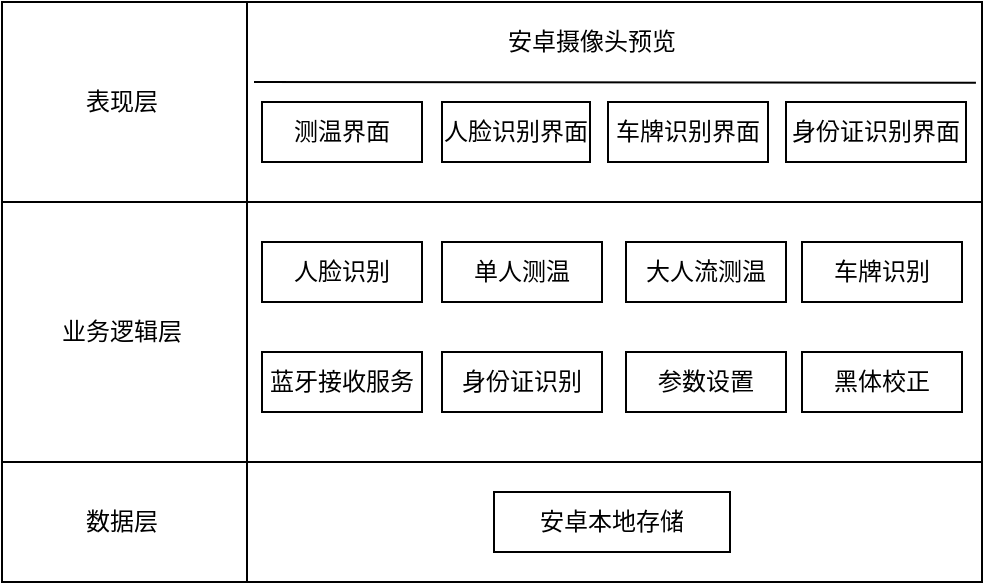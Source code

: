 <mxfile version="13.10.4" type="github">
  <diagram id="UD5Rg1CCWS8HYWvJp8g0" name="Page-1">
    <mxGraphModel dx="1038" dy="575" grid="1" gridSize="10" guides="1" tooltips="1" connect="1" arrows="1" fold="1" page="1" pageScale="1" pageWidth="827" pageHeight="1169" math="0" shadow="0">
      <root>
        <mxCell id="0" />
        <mxCell id="1" parent="0" />
        <mxCell id="Yr0-ymSCTVtCz-7k5Eg6-15" value="" style="rounded=0;whiteSpace=wrap;html=1;" parent="1" vertex="1">
          <mxGeometry x="180" y="240" width="490" height="130" as="geometry" />
        </mxCell>
        <mxCell id="Yr0-ymSCTVtCz-7k5Eg6-16" value="" style="endArrow=none;html=1;entryX=0.25;entryY=0;entryDx=0;entryDy=0;exitX=0.25;exitY=1;exitDx=0;exitDy=0;" parent="1" source="Yr0-ymSCTVtCz-7k5Eg6-15" target="Yr0-ymSCTVtCz-7k5Eg6-15" edge="1">
          <mxGeometry width="50" height="50" relative="1" as="geometry">
            <mxPoint x="390" y="240" as="sourcePoint" />
            <mxPoint x="440" y="190" as="targetPoint" />
          </mxGeometry>
        </mxCell>
        <mxCell id="Yr0-ymSCTVtCz-7k5Eg6-18" value="业务逻辑层" style="text;html=1;strokeColor=none;fillColor=none;align=center;verticalAlign=middle;whiteSpace=wrap;rounded=0;" parent="1" vertex="1">
          <mxGeometry x="205" y="295" width="70" height="20" as="geometry" />
        </mxCell>
        <mxCell id="Yr0-ymSCTVtCz-7k5Eg6-20" value="" style="rounded=0;whiteSpace=wrap;html=1;" parent="1" vertex="1">
          <mxGeometry x="180" y="140" width="490" height="100" as="geometry" />
        </mxCell>
        <mxCell id="Yr0-ymSCTVtCz-7k5Eg6-21" value="" style="endArrow=none;html=1;entryX=0.25;entryY=0;entryDx=0;entryDy=0;exitX=0.25;exitY=1;exitDx=0;exitDy=0;" parent="1" source="Yr0-ymSCTVtCz-7k5Eg6-20" target="Yr0-ymSCTVtCz-7k5Eg6-20" edge="1">
          <mxGeometry width="50" height="50" relative="1" as="geometry">
            <mxPoint x="270" y="230" as="sourcePoint" />
            <mxPoint x="320" y="180" as="targetPoint" />
          </mxGeometry>
        </mxCell>
        <mxCell id="Yr0-ymSCTVtCz-7k5Eg6-22" value="表现层" style="text;html=1;strokeColor=none;fillColor=none;align=center;verticalAlign=middle;whiteSpace=wrap;rounded=0;" parent="1" vertex="1">
          <mxGeometry x="220" y="180" width="40" height="20" as="geometry" />
        </mxCell>
        <mxCell id="Yr0-ymSCTVtCz-7k5Eg6-23" value="测温界面" style="rounded=0;whiteSpace=wrap;html=1;" parent="1" vertex="1">
          <mxGeometry x="310" y="190" width="80" height="30" as="geometry" />
        </mxCell>
        <mxCell id="Yr0-ymSCTVtCz-7k5Eg6-24" value="人脸识别界面" style="rounded=0;whiteSpace=wrap;html=1;" parent="1" vertex="1">
          <mxGeometry x="400" y="190" width="74" height="30" as="geometry" />
        </mxCell>
        <mxCell id="Yr0-ymSCTVtCz-7k5Eg6-25" value="车牌识别界面" style="rounded=0;whiteSpace=wrap;html=1;" parent="1" vertex="1">
          <mxGeometry x="483" y="190" width="80" height="30" as="geometry" />
        </mxCell>
        <mxCell id="Yr0-ymSCTVtCz-7k5Eg6-26" value="身份证识别界面" style="rounded=0;whiteSpace=wrap;html=1;" parent="1" vertex="1">
          <mxGeometry x="572" y="190" width="90" height="30" as="geometry" />
        </mxCell>
        <mxCell id="Yr0-ymSCTVtCz-7k5Eg6-28" value="人脸识别" style="rounded=0;whiteSpace=wrap;html=1;" parent="1" vertex="1">
          <mxGeometry x="310" y="260" width="80" height="30" as="geometry" />
        </mxCell>
        <mxCell id="Yr0-ymSCTVtCz-7k5Eg6-29" value="单人测温" style="rounded=0;whiteSpace=wrap;html=1;" parent="1" vertex="1">
          <mxGeometry x="400" y="260" width="80" height="30" as="geometry" />
        </mxCell>
        <mxCell id="Yr0-ymSCTVtCz-7k5Eg6-30" style="edgeStyle=orthogonalEdgeStyle;rounded=0;orthogonalLoop=1;jettySize=auto;html=1;exitX=0.5;exitY=1;exitDx=0;exitDy=0;" parent="1" source="Yr0-ymSCTVtCz-7k5Eg6-28" target="Yr0-ymSCTVtCz-7k5Eg6-28" edge="1">
          <mxGeometry relative="1" as="geometry" />
        </mxCell>
        <mxCell id="Yr0-ymSCTVtCz-7k5Eg6-31" value="车牌识别" style="rounded=0;whiteSpace=wrap;html=1;" parent="1" vertex="1">
          <mxGeometry x="580" y="260" width="80" height="30" as="geometry" />
        </mxCell>
        <mxCell id="Yr0-ymSCTVtCz-7k5Eg6-32" value="身份证识别" style="rounded=0;whiteSpace=wrap;html=1;" parent="1" vertex="1">
          <mxGeometry x="400" y="315" width="80" height="30" as="geometry" />
        </mxCell>
        <mxCell id="Yr0-ymSCTVtCz-7k5Eg6-34" value="蓝牙接收服务" style="rounded=0;whiteSpace=wrap;html=1;" parent="1" vertex="1">
          <mxGeometry x="310" y="315" width="80" height="30" as="geometry" />
        </mxCell>
        <mxCell id="Yr0-ymSCTVtCz-7k5Eg6-38" value="黑体校正" style="rounded=0;whiteSpace=wrap;html=1;" parent="1" vertex="1">
          <mxGeometry x="580" y="315" width="80" height="30" as="geometry" />
        </mxCell>
        <mxCell id="Yr0-ymSCTVtCz-7k5Eg6-39" value="" style="rounded=0;whiteSpace=wrap;html=1;" parent="1" vertex="1">
          <mxGeometry x="180" y="370" width="490" height="60" as="geometry" />
        </mxCell>
        <mxCell id="Yr0-ymSCTVtCz-7k5Eg6-41" value="数据层" style="text;html=1;strokeColor=none;fillColor=none;align=center;verticalAlign=middle;whiteSpace=wrap;rounded=0;" parent="1" vertex="1">
          <mxGeometry x="220" y="390" width="40" height="20" as="geometry" />
        </mxCell>
        <mxCell id="Yr0-ymSCTVtCz-7k5Eg6-42" value="安卓本地存储" style="rounded=0;whiteSpace=wrap;html=1;" parent="1" vertex="1">
          <mxGeometry x="426" y="385" width="118" height="30" as="geometry" />
        </mxCell>
        <mxCell id="Yr0-ymSCTVtCz-7k5Eg6-45" value="" style="endArrow=none;html=1;exitX=0.25;exitY=1;exitDx=0;exitDy=0;entryX=0.25;entryY=0;entryDx=0;entryDy=0;" parent="1" source="Yr0-ymSCTVtCz-7k5Eg6-39" target="Yr0-ymSCTVtCz-7k5Eg6-39" edge="1">
          <mxGeometry width="50" height="50" relative="1" as="geometry">
            <mxPoint x="310" y="425" as="sourcePoint" />
            <mxPoint x="360" y="375" as="targetPoint" />
          </mxGeometry>
        </mxCell>
        <mxCell id="ZLWEBydwJUNTTgGBpTzl-4" value="" style="endArrow=none;html=1;entryX=1.002;entryY=0.404;entryDx=0;entryDy=0;entryPerimeter=0;" edge="1" parent="1">
          <mxGeometry width="50" height="50" relative="1" as="geometry">
            <mxPoint x="306" y="180" as="sourcePoint" />
            <mxPoint x="666.98" y="180.4" as="targetPoint" />
          </mxGeometry>
        </mxCell>
        <mxCell id="ZLWEBydwJUNTTgGBpTzl-5" value="安卓摄像头预览" style="text;html=1;strokeColor=none;fillColor=none;align=center;verticalAlign=middle;whiteSpace=wrap;rounded=0;" vertex="1" parent="1">
          <mxGeometry x="410" y="150" width="130" height="20" as="geometry" />
        </mxCell>
        <mxCell id="ZLWEBydwJUNTTgGBpTzl-6" value="参数设置" style="rounded=0;whiteSpace=wrap;html=1;" vertex="1" parent="1">
          <mxGeometry x="492" y="315" width="80" height="30" as="geometry" />
        </mxCell>
        <mxCell id="ZLWEBydwJUNTTgGBpTzl-7" value="大人流测温" style="rounded=0;whiteSpace=wrap;html=1;" vertex="1" parent="1">
          <mxGeometry x="492" y="260" width="80" height="30" as="geometry" />
        </mxCell>
      </root>
    </mxGraphModel>
  </diagram>
</mxfile>

